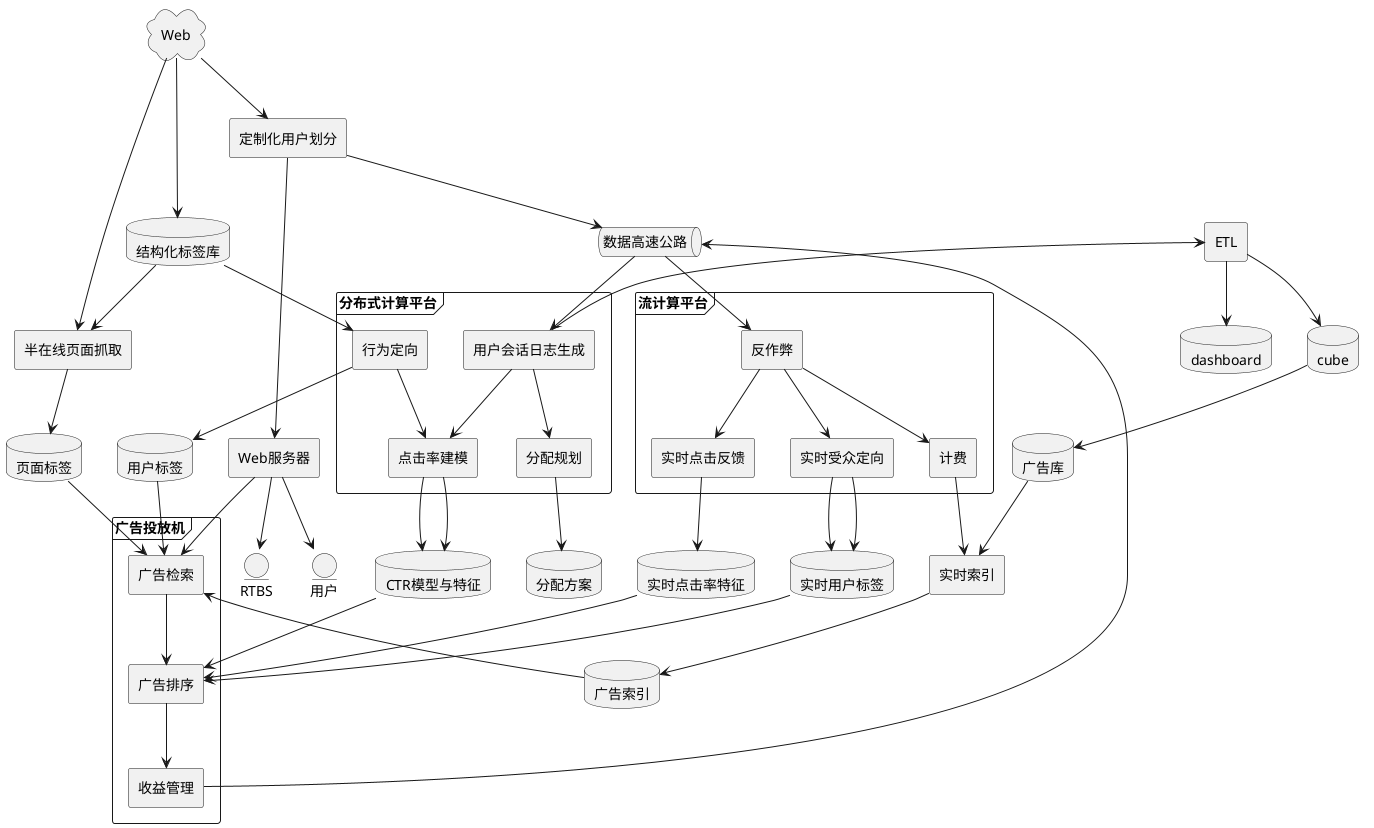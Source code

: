@startuml 在线广告系统一般性架构示意图
database 结构化标签库
database dashboard
rectangle ETL
database cube
cloud Web
rectangle 半在线页面抓取
frame 分布式计算平台 {
  rectangle 行为定向
  rectangle 点击率建模
  rectangle 分配规划
  rectangle 用户会话日志生成
}
rectangle 定制化用户划分
database 页面标签
database 用户标签
database CTR模型与特征
database 分配方案
rectangle Web服务器
frame 广告投放机 {
  rectangle 广告检索
  rectangle 广告排序
  rectangle 收益管理
}
entity 用户
entity RTBS
database 广告索引
database 实时用户标签
database 实时点击率特征
database 广告库
rectangle 实时索引
frame 流计算平台 {
  rectangle 实时受众定向
  rectangle 实时点击反馈
  rectangle 计费
  rectangle 反作弊
}
queue 数据高速公路
结构化标签库 --> 半在线页面抓取
结构化标签库 --> 行为定向
半在线页面抓取 --> 页面标签
行为定向 --> 用户标签
行为定向 --> 点击率建模
页面标签 --> 广告检索
广告检索 --> 广告排序
广告排序 --> 收益管理
收益管理 --> 数据高速公路
用户标签 --> 广告检索
点击率建模 --> CTR模型与特征
CTR模型与特征 --> 广告排序
Web --> 结构化标签库
Web --> 半在线页面抓取
Web --> 定制化用户划分
定制化用户划分 --> Web服务器
定制化用户划分 --> 数据高速公路
Web服务器 --> 用户
Web服务器 --> RTBS
Web服务器 --> 广告检索
数据高速公路 --> 用户会话日志生成
数据高速公路 --> 反作弊
用户会话日志生成 --> 分配规划
用户会话日志生成 --> ETL
用户会话日志生成 --> 点击率建模
分配规划 --> 分配方案
ETL --> dashboard
ETL --> cube
点击率建模 --> CTR模型与特征
反作弊 --> 计费
反作弊 --> 实时受众定向
反作弊 --> 实时点击反馈
计费 --> 实时索引
实时受众定向 --> 实时用户标签
实时点击反馈 --> 实时点击率特征
实时索引 --> 广告索引
广告索引 --> 广告检索
实时受众定向 --> 实时用户标签
实时用户标签 --> 广告排序
实时点击率特征 --> 广告排序
广告库 --> 实时索引
cube --> 广告库
@enduml

